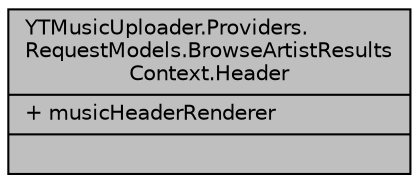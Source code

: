 digraph "YTMusicUploader.Providers.RequestModels.BrowseArtistResultsContext.Header"
{
 // LATEX_PDF_SIZE
  edge [fontname="Helvetica",fontsize="10",labelfontname="Helvetica",labelfontsize="10"];
  node [fontname="Helvetica",fontsize="10",shape=record];
  Node1 [label="{YTMusicUploader.Providers.\lRequestModels.BrowseArtistResults\lContext.Header\n|+ musicHeaderRenderer\l|}",height=0.2,width=0.4,color="black", fillcolor="grey75", style="filled", fontcolor="black",tooltip=" "];
}
